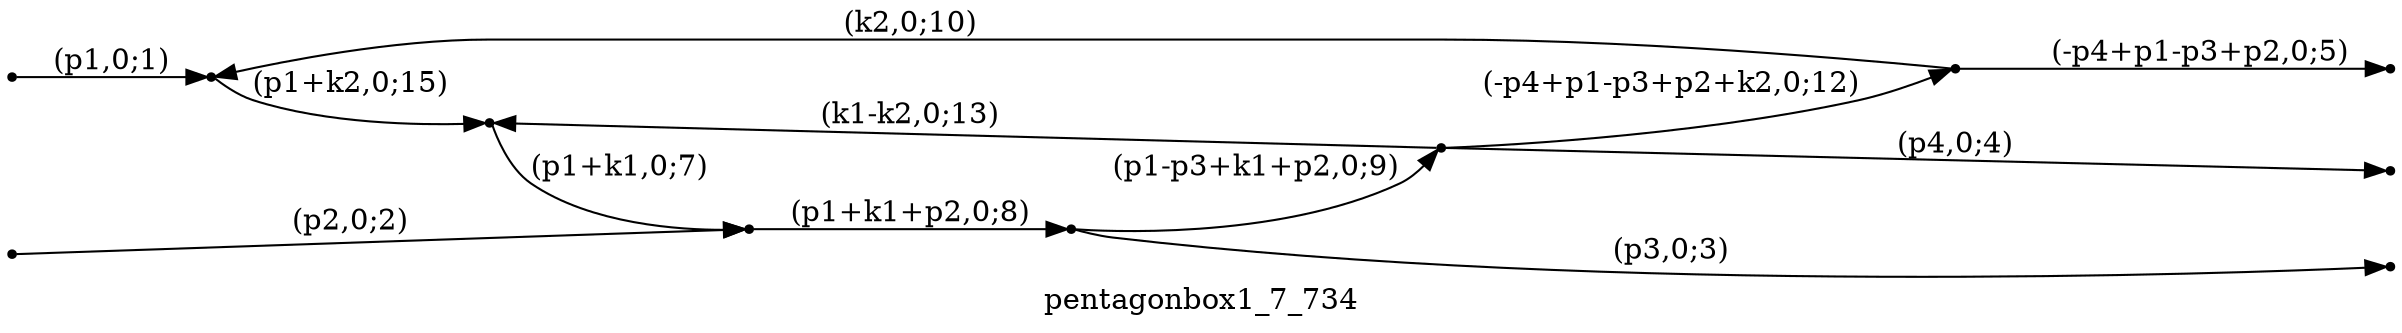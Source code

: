 digraph pentagonbox1_7_734 {
  label="pentagonbox1_7_734";
  rankdir="LR";
  subgraph edges {
    -1 -> 6 [label="(p1,0;1)"];
    -2 -> 1 [label="(p2,0;2)"];
    2 -> -3 [label="(p3,0;3)"];
    4 -> -4 [label="(p4,0;4)"];
    3 -> -5 [label="(-p4+p1-p3+p2,0;5)"];
    5 -> 1 [label="(p1+k1,0;7)"];
    1 -> 2 [label="(p1+k1+p2,0;8)"];
    2 -> 4 [label="(p1-p3+k1+p2,0;9)"];
    3 -> 6 [label="(k2,0;10)"];
    4 -> 3 [label="(-p4+p1-p3+p2+k2,0;12)"];
    4 -> 5 [label="(k1-k2,0;13)"];
    6 -> 5 [label="(p1+k2,0;15)"];
  }
  subgraph incoming { rank="source"; -1; -2; }
  subgraph outgoing { rank="sink"; -3; -4; -5; }
-5 [shape=point];
-4 [shape=point];
-3 [shape=point];
-2 [shape=point];
-1 [shape=point];
1 [shape=point];
2 [shape=point];
3 [shape=point];
4 [shape=point];
5 [shape=point];
6 [shape=point];
}

